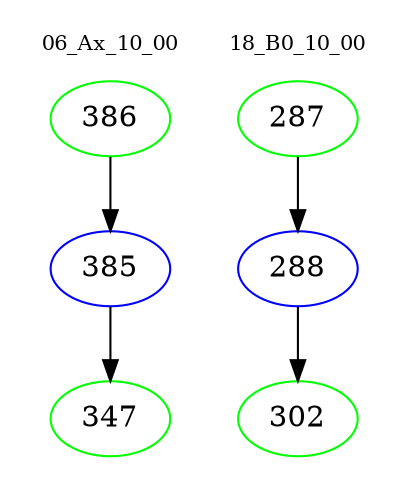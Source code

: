 digraph{
subgraph cluster_0 {
color = white
label = "06_Ax_10_00";
fontsize=10;
T0_386 [label="386", color="green"]
T0_386 -> T0_385 [color="black"]
T0_385 [label="385", color="blue"]
T0_385 -> T0_347 [color="black"]
T0_347 [label="347", color="green"]
}
subgraph cluster_1 {
color = white
label = "18_B0_10_00";
fontsize=10;
T1_287 [label="287", color="green"]
T1_287 -> T1_288 [color="black"]
T1_288 [label="288", color="blue"]
T1_288 -> T1_302 [color="black"]
T1_302 [label="302", color="green"]
}
}
